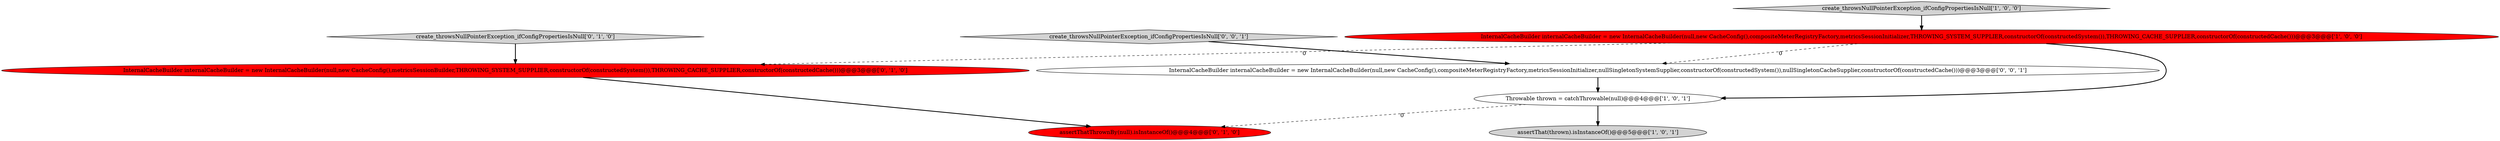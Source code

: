 digraph {
6 [style = filled, label = "assertThatThrownBy(null).isInstanceOf()@@@4@@@['0', '1', '0']", fillcolor = red, shape = ellipse image = "AAA1AAABBB2BBB"];
3 [style = filled, label = "assertThat(thrown).isInstanceOf()@@@5@@@['1', '0', '1']", fillcolor = lightgray, shape = ellipse image = "AAA0AAABBB1BBB"];
8 [style = filled, label = "create_throwsNullPointerException_ifConfigPropertiesIsNull['0', '0', '1']", fillcolor = lightgray, shape = diamond image = "AAA0AAABBB3BBB"];
5 [style = filled, label = "create_throwsNullPointerException_ifConfigPropertiesIsNull['0', '1', '0']", fillcolor = lightgray, shape = diamond image = "AAA0AAABBB2BBB"];
4 [style = filled, label = "InternalCacheBuilder internalCacheBuilder = new InternalCacheBuilder(null,new CacheConfig(),metricsSessionBuilder,THROWING_SYSTEM_SUPPLIER,constructorOf(constructedSystem()),THROWING_CACHE_SUPPLIER,constructorOf(constructedCache()))@@@3@@@['0', '1', '0']", fillcolor = red, shape = ellipse image = "AAA1AAABBB2BBB"];
1 [style = filled, label = "create_throwsNullPointerException_ifConfigPropertiesIsNull['1', '0', '0']", fillcolor = lightgray, shape = diamond image = "AAA0AAABBB1BBB"];
7 [style = filled, label = "InternalCacheBuilder internalCacheBuilder = new InternalCacheBuilder(null,new CacheConfig(),compositeMeterRegistryFactory,metricsSessionInitializer,nullSingletonSystemSupplier,constructorOf(constructedSystem()),nullSingletonCacheSupplier,constructorOf(constructedCache()))@@@3@@@['0', '0', '1']", fillcolor = white, shape = ellipse image = "AAA0AAABBB3BBB"];
0 [style = filled, label = "InternalCacheBuilder internalCacheBuilder = new InternalCacheBuilder(null,new CacheConfig(),compositeMeterRegistryFactory,metricsSessionInitializer,THROWING_SYSTEM_SUPPLIER,constructorOf(constructedSystem()),THROWING_CACHE_SUPPLIER,constructorOf(constructedCache()))@@@3@@@['1', '0', '0']", fillcolor = red, shape = ellipse image = "AAA1AAABBB1BBB"];
2 [style = filled, label = "Throwable thrown = catchThrowable(null)@@@4@@@['1', '0', '1']", fillcolor = white, shape = ellipse image = "AAA0AAABBB1BBB"];
8->7 [style = bold, label=""];
0->4 [style = dashed, label="0"];
1->0 [style = bold, label=""];
0->7 [style = dashed, label="0"];
4->6 [style = bold, label=""];
7->2 [style = bold, label=""];
5->4 [style = bold, label=""];
2->3 [style = bold, label=""];
0->2 [style = bold, label=""];
2->6 [style = dashed, label="0"];
}
